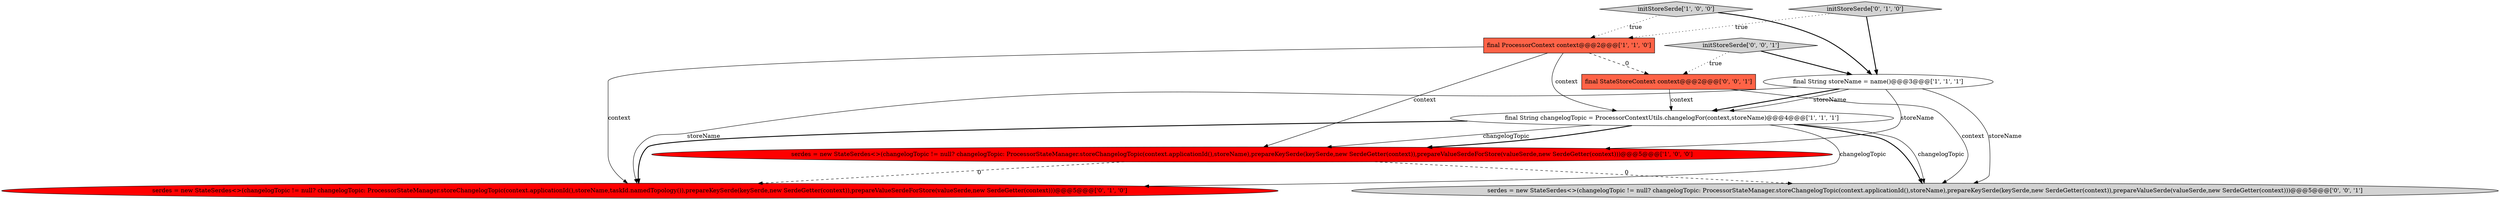 digraph {
8 [style = filled, label = "initStoreSerde['0', '0', '1']", fillcolor = lightgray, shape = diamond image = "AAA0AAABBB3BBB"];
9 [style = filled, label = "final StateStoreContext context@@@2@@@['0', '0', '1']", fillcolor = tomato, shape = box image = "AAA0AAABBB3BBB"];
0 [style = filled, label = "initStoreSerde['1', '0', '0']", fillcolor = lightgray, shape = diamond image = "AAA0AAABBB1BBB"];
4 [style = filled, label = "final String storeName = name()@@@3@@@['1', '1', '1']", fillcolor = white, shape = ellipse image = "AAA0AAABBB1BBB"];
3 [style = filled, label = "final String changelogTopic = ProcessorContextUtils.changelogFor(context,storeName)@@@4@@@['1', '1', '1']", fillcolor = white, shape = ellipse image = "AAA0AAABBB1BBB"];
1 [style = filled, label = "final ProcessorContext context@@@2@@@['1', '1', '0']", fillcolor = tomato, shape = box image = "AAA0AAABBB1BBB"];
7 [style = filled, label = "serdes = new StateSerdes<>(changelogTopic != null? changelogTopic: ProcessorStateManager.storeChangelogTopic(context.applicationId(),storeName),prepareKeySerde(keySerde,new SerdeGetter(context)),prepareValueSerde(valueSerde,new SerdeGetter(context)))@@@5@@@['0', '0', '1']", fillcolor = lightgray, shape = ellipse image = "AAA0AAABBB3BBB"];
5 [style = filled, label = "serdes = new StateSerdes<>(changelogTopic != null? changelogTopic: ProcessorStateManager.storeChangelogTopic(context.applicationId(),storeName,taskId.namedTopology()),prepareKeySerde(keySerde,new SerdeGetter(context)),prepareValueSerdeForStore(valueSerde,new SerdeGetter(context)))@@@5@@@['0', '1', '0']", fillcolor = red, shape = ellipse image = "AAA1AAABBB2BBB"];
6 [style = filled, label = "initStoreSerde['0', '1', '0']", fillcolor = lightgray, shape = diamond image = "AAA0AAABBB2BBB"];
2 [style = filled, label = "serdes = new StateSerdes<>(changelogTopic != null? changelogTopic: ProcessorStateManager.storeChangelogTopic(context.applicationId(),storeName),prepareKeySerde(keySerde,new SerdeGetter(context)),prepareValueSerdeForStore(valueSerde,new SerdeGetter(context)))@@@5@@@['1', '0', '0']", fillcolor = red, shape = ellipse image = "AAA1AAABBB1BBB"];
4->2 [style = solid, label="storeName"];
1->2 [style = solid, label="context"];
3->5 [style = solid, label="changelogTopic"];
4->3 [style = bold, label=""];
1->3 [style = solid, label="context"];
6->1 [style = dotted, label="true"];
1->9 [style = dashed, label="0"];
1->5 [style = solid, label="context"];
2->7 [style = dashed, label="0"];
3->2 [style = solid, label="changelogTopic"];
4->3 [style = solid, label="storeName"];
6->4 [style = bold, label=""];
2->5 [style = dashed, label="0"];
3->5 [style = bold, label=""];
9->7 [style = solid, label="context"];
4->5 [style = solid, label="storeName"];
3->2 [style = bold, label=""];
3->7 [style = bold, label=""];
0->4 [style = bold, label=""];
3->7 [style = solid, label="changelogTopic"];
4->7 [style = solid, label="storeName"];
9->3 [style = solid, label="context"];
8->9 [style = dotted, label="true"];
8->4 [style = bold, label=""];
0->1 [style = dotted, label="true"];
}
